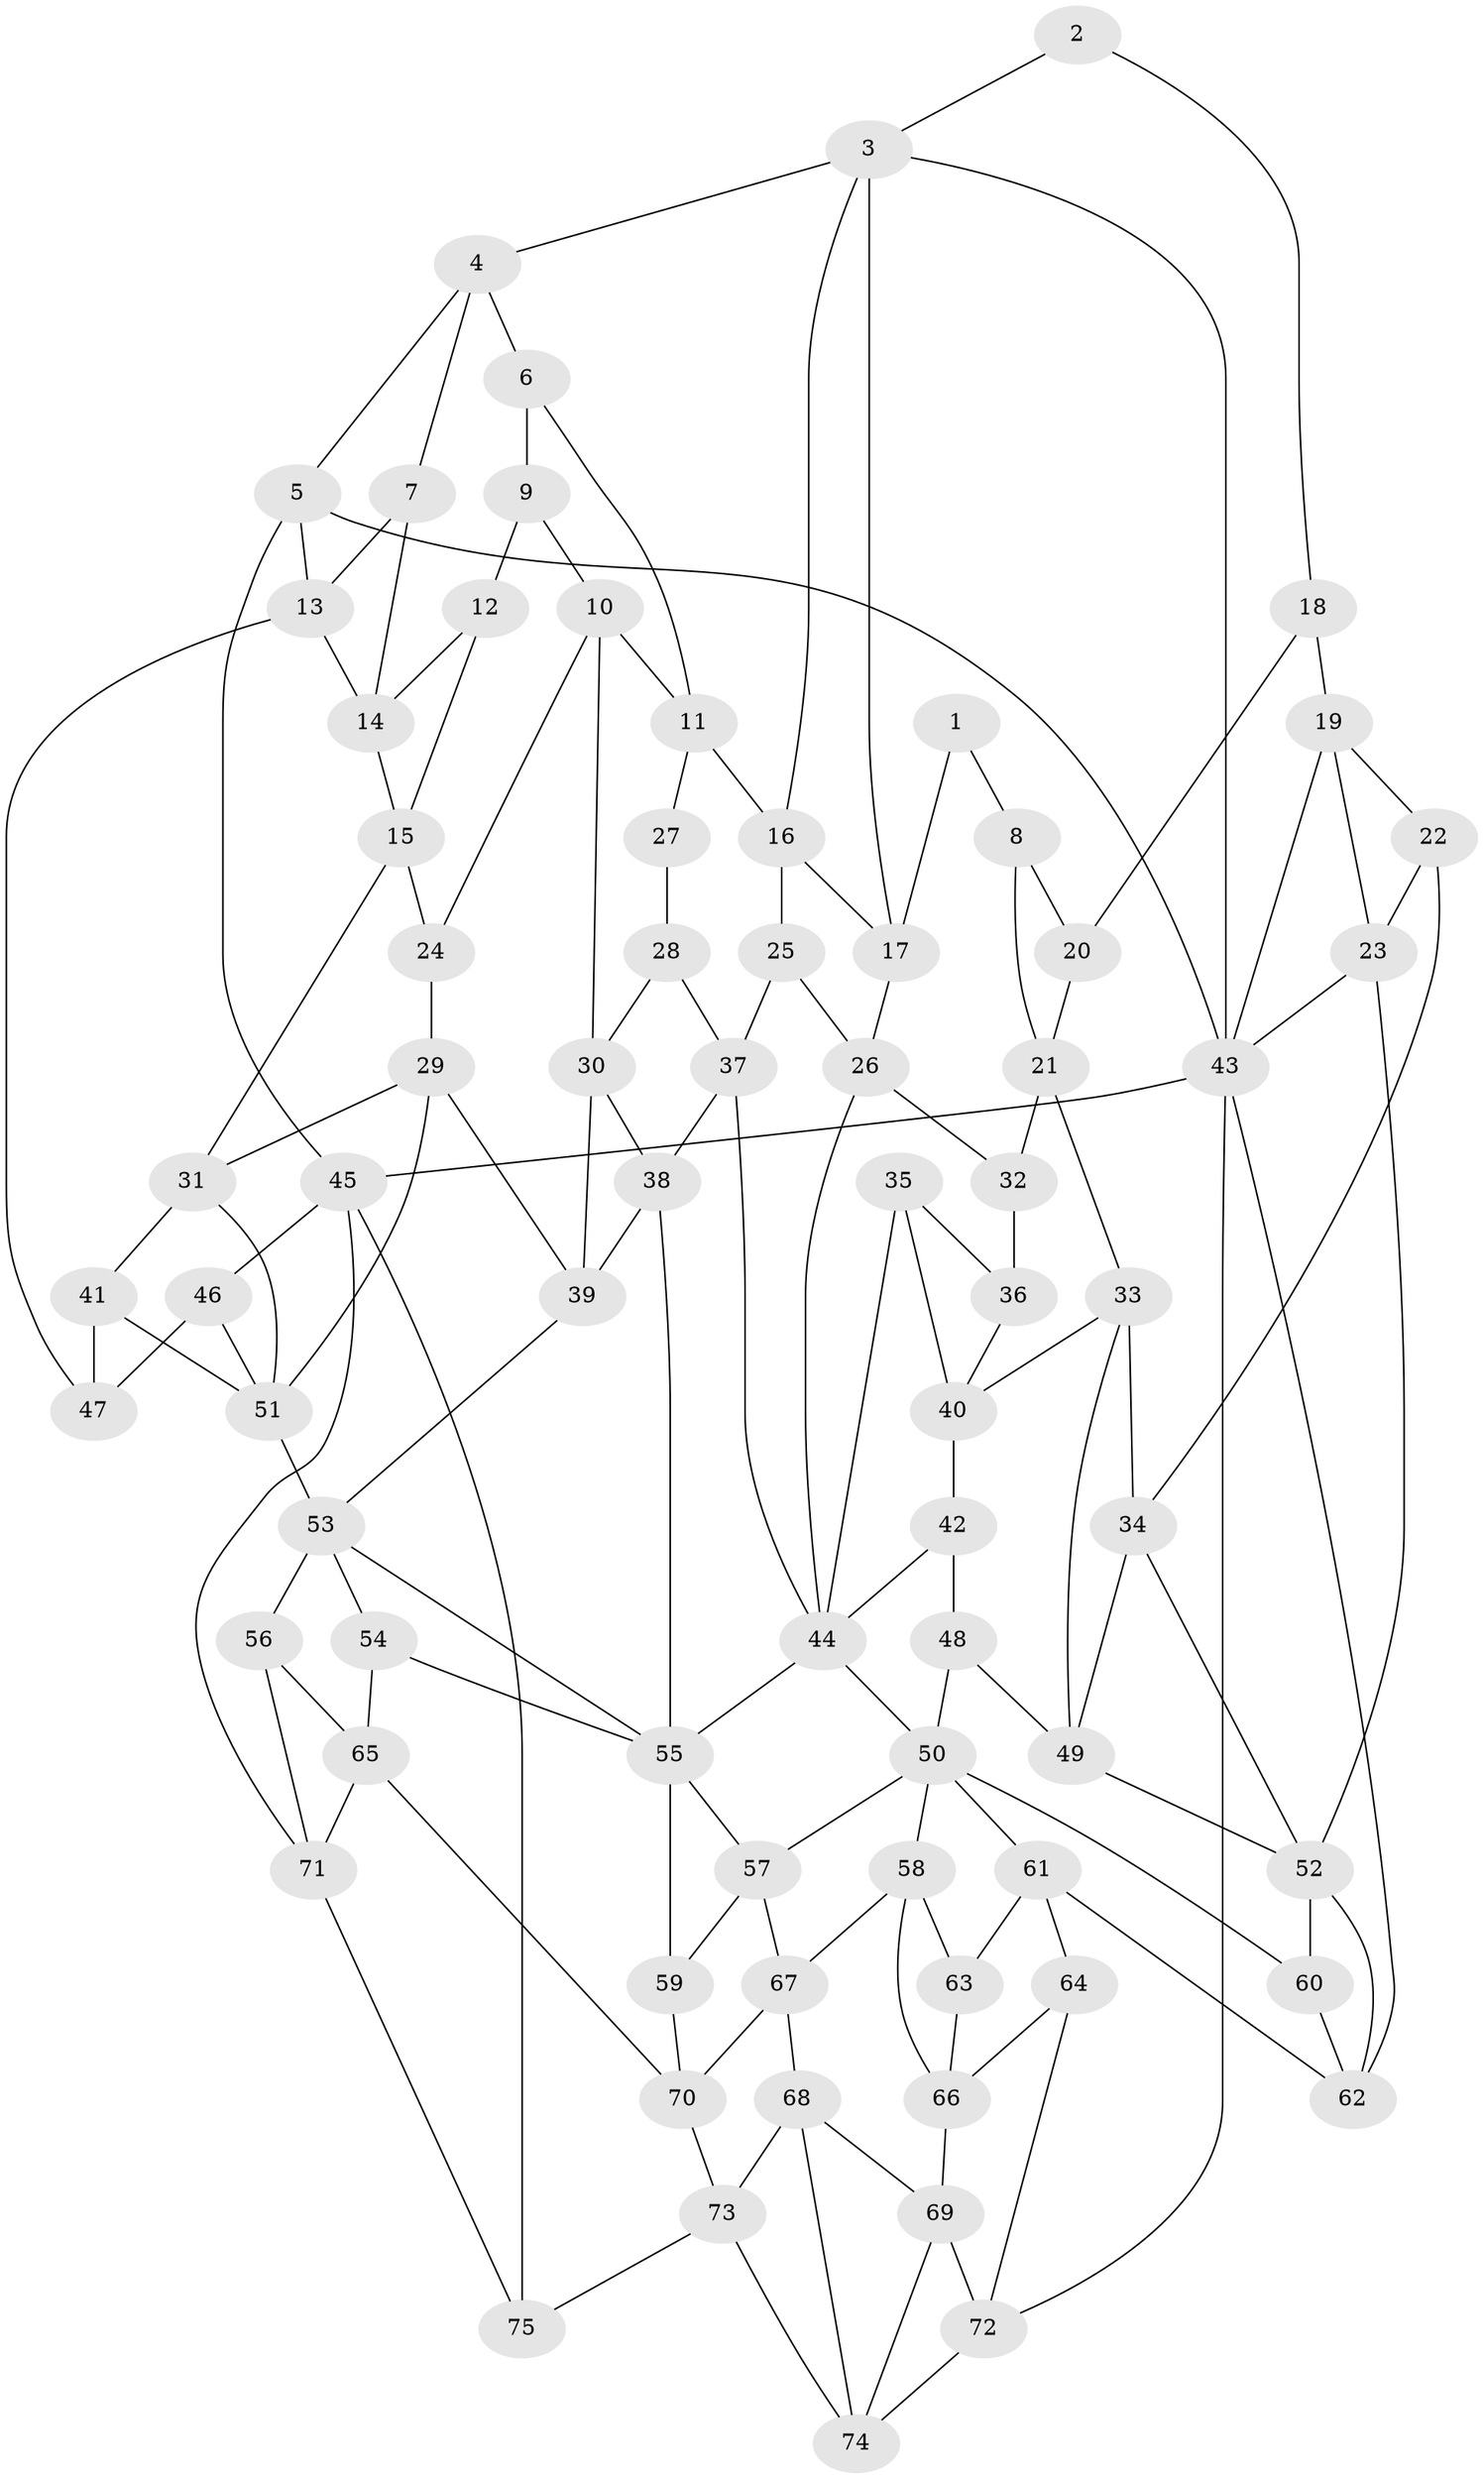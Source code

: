 // original degree distribution, {3: 0.02, 5: 0.5, 4: 0.24, 6: 0.24}
// Generated by graph-tools (version 1.1) at 2025/27/03/09/25 03:27:14]
// undirected, 75 vertices, 141 edges
graph export_dot {
graph [start="1"]
  node [color=gray90,style=filled];
  1;
  2;
  3;
  4;
  5;
  6;
  7;
  8;
  9;
  10;
  11;
  12;
  13;
  14;
  15;
  16;
  17;
  18;
  19;
  20;
  21;
  22;
  23;
  24;
  25;
  26;
  27;
  28;
  29;
  30;
  31;
  32;
  33;
  34;
  35;
  36;
  37;
  38;
  39;
  40;
  41;
  42;
  43;
  44;
  45;
  46;
  47;
  48;
  49;
  50;
  51;
  52;
  53;
  54;
  55;
  56;
  57;
  58;
  59;
  60;
  61;
  62;
  63;
  64;
  65;
  66;
  67;
  68;
  69;
  70;
  71;
  72;
  73;
  74;
  75;
  1 -- 8 [weight=2.0];
  1 -- 17 [weight=1.0];
  2 -- 3 [weight=1.0];
  2 -- 18 [weight=1.0];
  3 -- 4 [weight=1.0];
  3 -- 16 [weight=1.0];
  3 -- 17 [weight=1.0];
  3 -- 43 [weight=1.0];
  4 -- 5 [weight=1.0];
  4 -- 6 [weight=1.0];
  4 -- 7 [weight=1.0];
  5 -- 13 [weight=1.0];
  5 -- 43 [weight=1.0];
  5 -- 45 [weight=1.0];
  6 -- 9 [weight=1.0];
  6 -- 11 [weight=1.0];
  7 -- 13 [weight=1.0];
  7 -- 14 [weight=1.0];
  8 -- 20 [weight=1.0];
  8 -- 21 [weight=1.0];
  9 -- 10 [weight=1.0];
  9 -- 12 [weight=2.0];
  10 -- 11 [weight=1.0];
  10 -- 24 [weight=1.0];
  10 -- 30 [weight=1.0];
  11 -- 16 [weight=1.0];
  11 -- 27 [weight=1.0];
  12 -- 14 [weight=1.0];
  12 -- 15 [weight=1.0];
  13 -- 14 [weight=1.0];
  13 -- 47 [weight=1.0];
  14 -- 15 [weight=1.0];
  15 -- 24 [weight=1.0];
  15 -- 31 [weight=1.0];
  16 -- 17 [weight=1.0];
  16 -- 25 [weight=1.0];
  17 -- 26 [weight=1.0];
  18 -- 19 [weight=1.0];
  18 -- 20 [weight=2.0];
  19 -- 22 [weight=1.0];
  19 -- 23 [weight=1.0];
  19 -- 43 [weight=1.0];
  20 -- 21 [weight=1.0];
  21 -- 32 [weight=1.0];
  21 -- 33 [weight=1.0];
  22 -- 23 [weight=1.0];
  22 -- 34 [weight=1.0];
  23 -- 43 [weight=1.0];
  23 -- 52 [weight=1.0];
  24 -- 29 [weight=1.0];
  25 -- 26 [weight=1.0];
  25 -- 37 [weight=1.0];
  26 -- 32 [weight=1.0];
  26 -- 44 [weight=1.0];
  27 -- 28 [weight=2.0];
  28 -- 30 [weight=1.0];
  28 -- 37 [weight=1.0];
  29 -- 31 [weight=1.0];
  29 -- 39 [weight=1.0];
  29 -- 51 [weight=1.0];
  30 -- 38 [weight=1.0];
  30 -- 39 [weight=1.0];
  31 -- 41 [weight=1.0];
  31 -- 51 [weight=1.0];
  32 -- 36 [weight=2.0];
  33 -- 34 [weight=1.0];
  33 -- 40 [weight=1.0];
  33 -- 49 [weight=1.0];
  34 -- 49 [weight=1.0];
  34 -- 52 [weight=1.0];
  35 -- 36 [weight=1.0];
  35 -- 40 [weight=1.0];
  35 -- 44 [weight=1.0];
  36 -- 40 [weight=1.0];
  37 -- 38 [weight=1.0];
  37 -- 44 [weight=1.0];
  38 -- 39 [weight=1.0];
  38 -- 55 [weight=1.0];
  39 -- 53 [weight=1.0];
  40 -- 42 [weight=1.0];
  41 -- 47 [weight=2.0];
  41 -- 51 [weight=1.0];
  42 -- 44 [weight=1.0];
  42 -- 48 [weight=1.0];
  43 -- 45 [weight=1.0];
  43 -- 62 [weight=1.0];
  43 -- 72 [weight=1.0];
  44 -- 50 [weight=1.0];
  44 -- 55 [weight=1.0];
  45 -- 46 [weight=1.0];
  45 -- 71 [weight=1.0];
  45 -- 75 [weight=1.0];
  46 -- 47 [weight=1.0];
  46 -- 51 [weight=1.0];
  48 -- 49 [weight=2.0];
  48 -- 50 [weight=1.0];
  49 -- 52 [weight=2.0];
  50 -- 57 [weight=1.0];
  50 -- 58 [weight=1.0];
  50 -- 60 [weight=1.0];
  50 -- 61 [weight=1.0];
  51 -- 53 [weight=2.0];
  52 -- 60 [weight=1.0];
  52 -- 62 [weight=1.0];
  53 -- 54 [weight=1.0];
  53 -- 55 [weight=1.0];
  53 -- 56 [weight=1.0];
  54 -- 55 [weight=1.0];
  54 -- 65 [weight=1.0];
  55 -- 57 [weight=1.0];
  55 -- 59 [weight=1.0];
  56 -- 65 [weight=1.0];
  56 -- 71 [weight=1.0];
  57 -- 59 [weight=1.0];
  57 -- 67 [weight=1.0];
  58 -- 63 [weight=1.0];
  58 -- 66 [weight=1.0];
  58 -- 67 [weight=1.0];
  59 -- 70 [weight=1.0];
  60 -- 62 [weight=1.0];
  61 -- 62 [weight=1.0];
  61 -- 63 [weight=1.0];
  61 -- 64 [weight=1.0];
  63 -- 66 [weight=1.0];
  64 -- 66 [weight=1.0];
  64 -- 72 [weight=1.0];
  65 -- 70 [weight=1.0];
  65 -- 71 [weight=1.0];
  66 -- 69 [weight=1.0];
  67 -- 68 [weight=1.0];
  67 -- 70 [weight=1.0];
  68 -- 69 [weight=1.0];
  68 -- 73 [weight=1.0];
  68 -- 74 [weight=1.0];
  69 -- 72 [weight=1.0];
  69 -- 74 [weight=1.0];
  70 -- 73 [weight=1.0];
  71 -- 75 [weight=1.0];
  72 -- 74 [weight=1.0];
  73 -- 74 [weight=1.0];
  73 -- 75 [weight=1.0];
}
